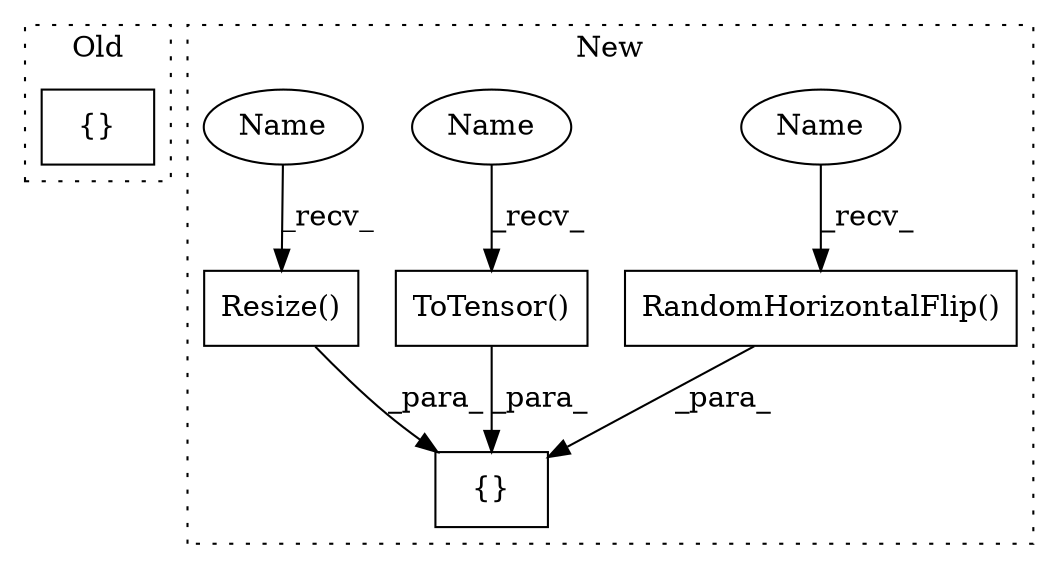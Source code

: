digraph G {
subgraph cluster0 {
1 [label="{}" a="59" s="457,457" l="2,1" shape="box"];
label = "Old";
style="dotted";
}
subgraph cluster1 {
2 [label="RandomHorizontalFlip()" a="75" s="1026" l="33" shape="box"];
3 [label="{}" a="59" s="851,1217" l="14,0" shape="box"];
4 [label="ToTensor()" a="75" s="1073" l="21" shape="box"];
5 [label="Resize()" a="75" s="908,929" l="18,1" shape="box"];
6 [label="Name" a="87" s="1026" l="10" shape="ellipse"];
7 [label="Name" a="87" s="1073" l="10" shape="ellipse"];
8 [label="Name" a="87" s="908" l="10" shape="ellipse"];
label = "New";
style="dotted";
}
2 -> 3 [label="_para_"];
4 -> 3 [label="_para_"];
5 -> 3 [label="_para_"];
6 -> 2 [label="_recv_"];
7 -> 4 [label="_recv_"];
8 -> 5 [label="_recv_"];
}